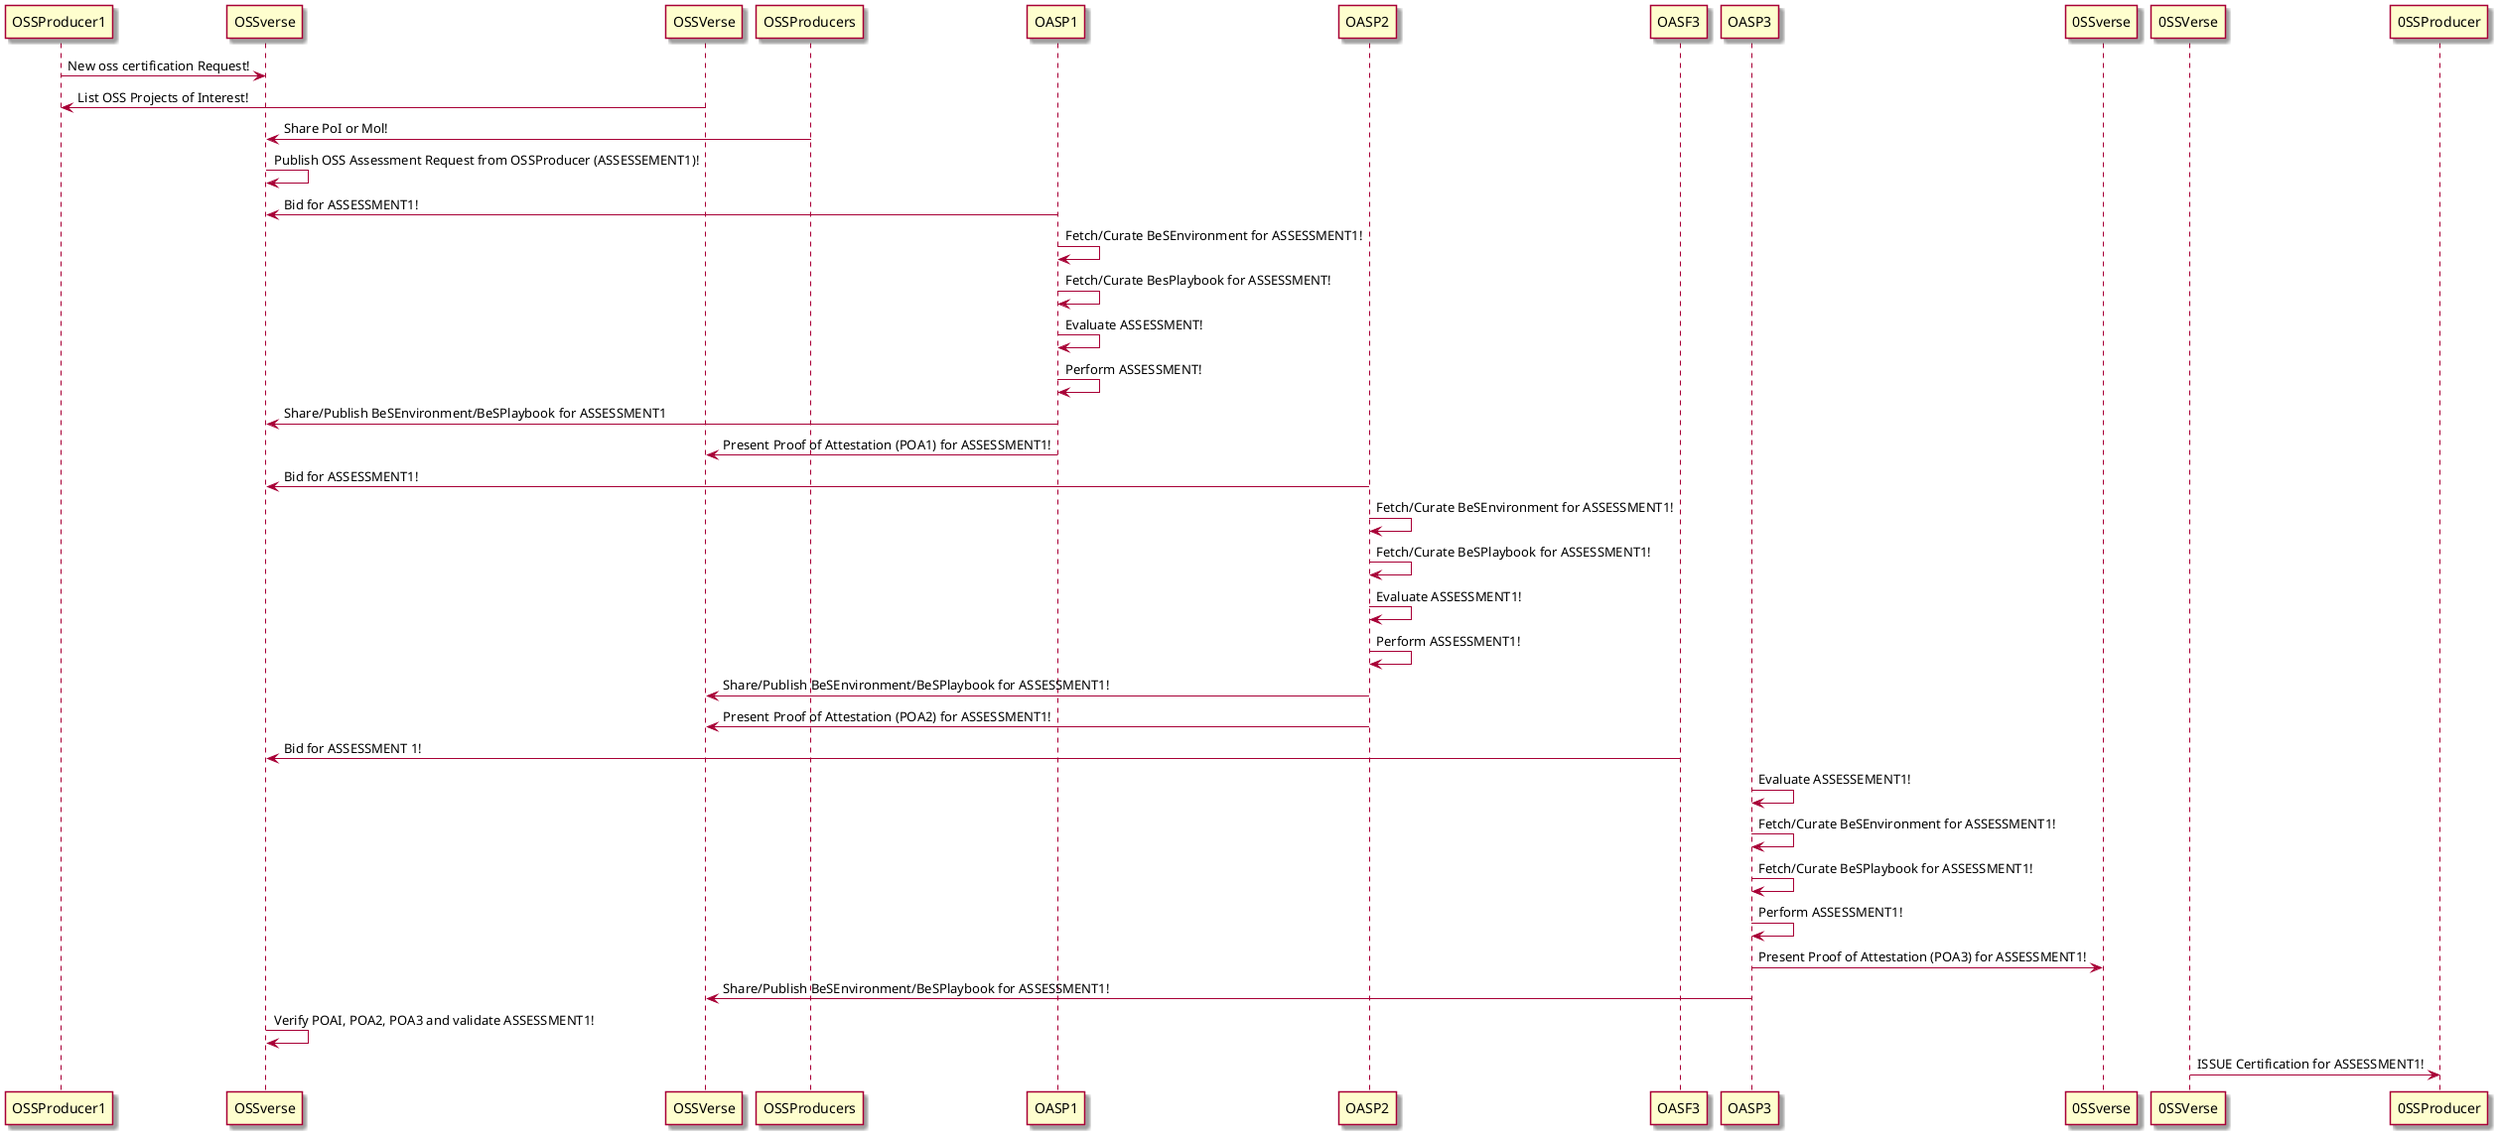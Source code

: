 @startuml

skin rose

OSSProducer1 -> OSSverse: New oss certification Request!

OSSVerse -> OSSProducer1: List OSS Projects of Interest!

OSSProducers -> OSSverse: Share PoI or Mol!

OSSverse -> OSSverse: Publish OSS Assessment Request from OSSProducer (ASSESSEMENT1)!

OASP1 ->OSSverse: Bid for ASSESSMENT1!

OASP1 -> OASP1: Fetch/Curate BeSEnvironment for ASSESSMENT1!

OASP1 -> OASP1: Fetch/Curate BesPlaybook for ASSESSMENT!

OASP1 -> OASP1: Evaluate ASSESSMENT!

OASP1 -> OASP1: Perform ASSESSMENT!

OASP1 -> OSSverse: Share/Publish BeSEnvironment/BeSPlaybook for ASSESSMENT1

OASP1 -> OSSVerse: Present Proof of Attestation (POA1) for ASSESSMENT1!

OASP2 -> OSSverse: Bid for ASSESSMENT1!

OASP2 -> OASP2: Fetch/Curate BeSEnvironment for ASSESSMENT1!

OASP2 -> OASP2: Fetch/Curate BeSPlaybook for ASSESSMENT1!

OASP2 -> OASP2: Evaluate ASSESSMENT1!

OASP2 -> OASP2: Perform ASSESSMENT1!

OASP2 -> OSSVerse: Share/Publish BeSEnvironment/BeSPlaybook for ASSESSMENT1!

OASP2 -> OSSVerse: Present Proof of Attestation (POA2) for ASSESSMENT1!

OASF3 -> OSSverse: Bid for ASSESSMENT 1!

OASP3 -> OASP3: Evaluate ASSESSEMENT1!

OASP3 -> OASP3: Fetch/Curate BeSEnvironment for ASSESSMENT1!

OASP3 -> OASP3: Fetch/Curate BeSPlaybook for ASSESSMENT1!

OASP3 -> OASP3: Perform ASSESSMENT1!

OASP3 -> 0SSverse : Present Proof of Attestation (POA3) for ASSESSMENT1!

OASP3 -> OSSVerse: Share/Publish BeSEnvironment/BeSPlaybook for ASSESSMENT1!

OSSverse -> OSSverse: Verify POAI, POA2, POA3 and validate ASSESSMENT1!

0SSVerse -> 0SSProducer: ISSUE Certification for ASSESSMENT1!

@enduml
